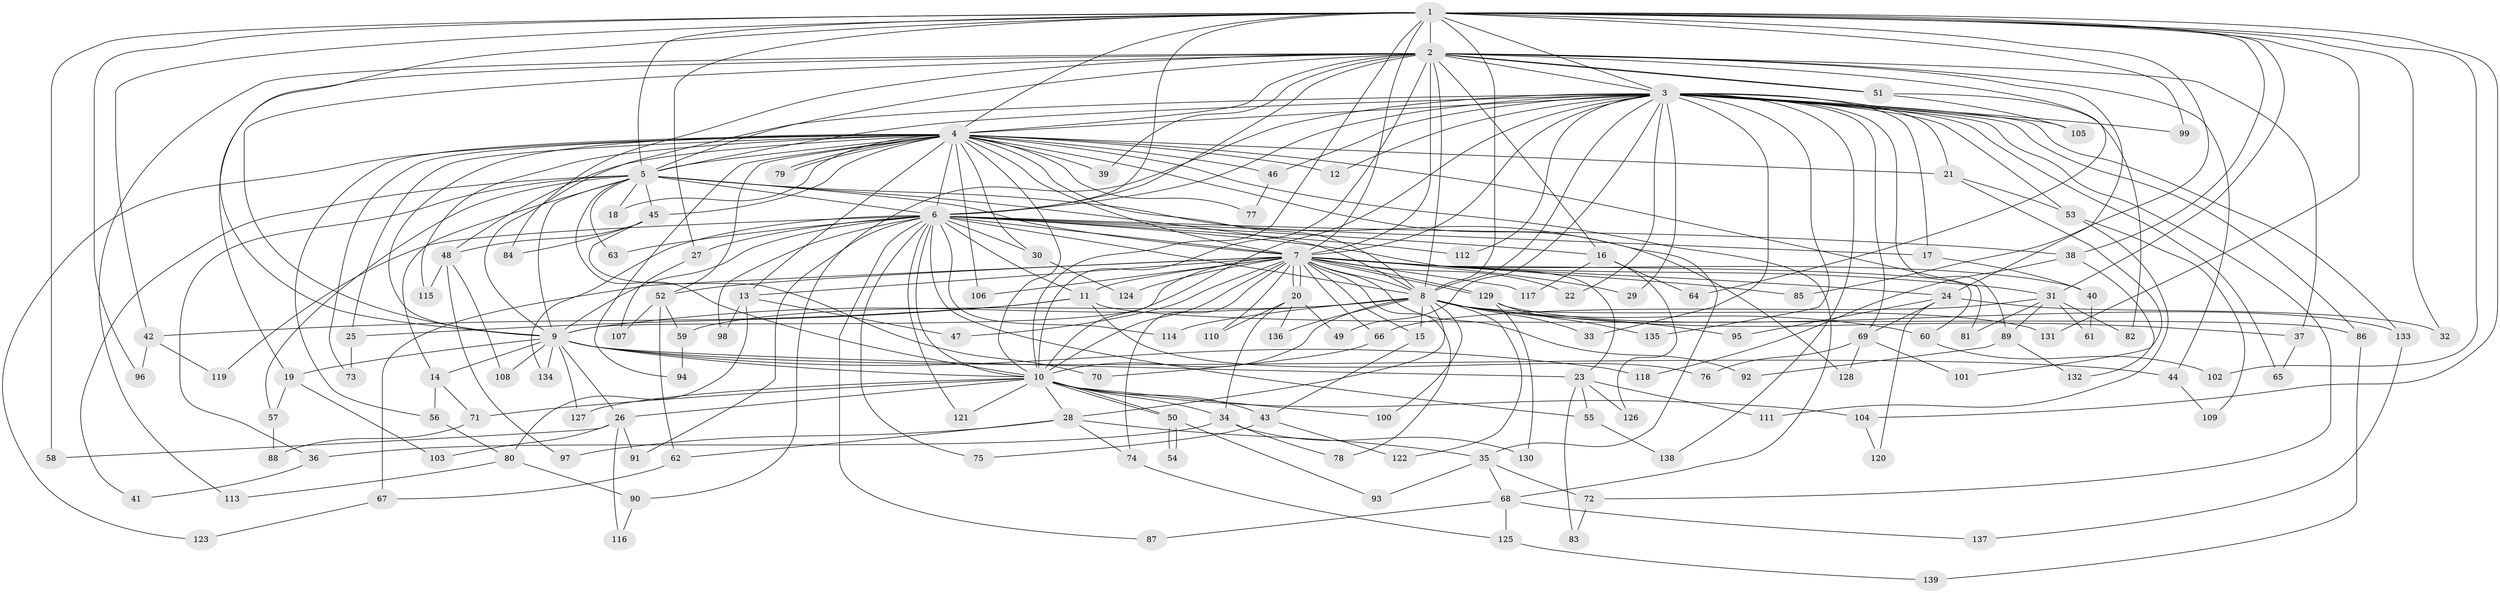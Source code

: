 // Generated by graph-tools (version 1.1) at 2025/01/03/09/25 03:01:14]
// undirected, 139 vertices, 303 edges
graph export_dot {
graph [start="1"]
  node [color=gray90,style=filled];
  1;
  2;
  3;
  4;
  5;
  6;
  7;
  8;
  9;
  10;
  11;
  12;
  13;
  14;
  15;
  16;
  17;
  18;
  19;
  20;
  21;
  22;
  23;
  24;
  25;
  26;
  27;
  28;
  29;
  30;
  31;
  32;
  33;
  34;
  35;
  36;
  37;
  38;
  39;
  40;
  41;
  42;
  43;
  44;
  45;
  46;
  47;
  48;
  49;
  50;
  51;
  52;
  53;
  54;
  55;
  56;
  57;
  58;
  59;
  60;
  61;
  62;
  63;
  64;
  65;
  66;
  67;
  68;
  69;
  70;
  71;
  72;
  73;
  74;
  75;
  76;
  77;
  78;
  79;
  80;
  81;
  82;
  83;
  84;
  85;
  86;
  87;
  88;
  89;
  90;
  91;
  92;
  93;
  94;
  95;
  96;
  97;
  98;
  99;
  100;
  101;
  102;
  103;
  104;
  105;
  106;
  107;
  108;
  109;
  110;
  111;
  112;
  113;
  114;
  115;
  116;
  117;
  118;
  119;
  120;
  121;
  122;
  123;
  124;
  125;
  126;
  127;
  128;
  129;
  130;
  131;
  132;
  133;
  134;
  135;
  136;
  137;
  138;
  139;
  1 -- 2;
  1 -- 3;
  1 -- 4;
  1 -- 5;
  1 -- 6;
  1 -- 7;
  1 -- 8;
  1 -- 9;
  1 -- 10;
  1 -- 27;
  1 -- 31;
  1 -- 32;
  1 -- 38;
  1 -- 42;
  1 -- 58;
  1 -- 85;
  1 -- 96;
  1 -- 99;
  1 -- 102;
  1 -- 104;
  1 -- 131;
  2 -- 3;
  2 -- 4;
  2 -- 5;
  2 -- 6;
  2 -- 7;
  2 -- 8;
  2 -- 9;
  2 -- 10;
  2 -- 16;
  2 -- 19;
  2 -- 24;
  2 -- 37;
  2 -- 39;
  2 -- 44;
  2 -- 51;
  2 -- 51;
  2 -- 64;
  2 -- 84;
  2 -- 113;
  3 -- 4;
  3 -- 5;
  3 -- 6;
  3 -- 7;
  3 -- 8;
  3 -- 9;
  3 -- 10;
  3 -- 12;
  3 -- 17;
  3 -- 21;
  3 -- 22;
  3 -- 29;
  3 -- 33;
  3 -- 46;
  3 -- 49;
  3 -- 53;
  3 -- 65;
  3 -- 69;
  3 -- 72;
  3 -- 86;
  3 -- 89;
  3 -- 90;
  3 -- 99;
  3 -- 105;
  3 -- 112;
  3 -- 133;
  3 -- 135;
  3 -- 138;
  4 -- 5;
  4 -- 6;
  4 -- 7;
  4 -- 8;
  4 -- 9;
  4 -- 10;
  4 -- 12;
  4 -- 13;
  4 -- 18;
  4 -- 21;
  4 -- 25;
  4 -- 30;
  4 -- 35;
  4 -- 39;
  4 -- 45;
  4 -- 46;
  4 -- 48;
  4 -- 52;
  4 -- 56;
  4 -- 68;
  4 -- 73;
  4 -- 77;
  4 -- 79;
  4 -- 79;
  4 -- 81;
  4 -- 94;
  4 -- 106;
  4 -- 115;
  4 -- 123;
  5 -- 6;
  5 -- 7;
  5 -- 8;
  5 -- 9;
  5 -- 10;
  5 -- 14;
  5 -- 18;
  5 -- 36;
  5 -- 41;
  5 -- 45;
  5 -- 57;
  5 -- 63;
  5 -- 128;
  6 -- 7;
  6 -- 8;
  6 -- 9;
  6 -- 10;
  6 -- 11;
  6 -- 16;
  6 -- 17;
  6 -- 23;
  6 -- 27;
  6 -- 30;
  6 -- 38;
  6 -- 55;
  6 -- 63;
  6 -- 75;
  6 -- 87;
  6 -- 91;
  6 -- 98;
  6 -- 112;
  6 -- 114;
  6 -- 119;
  6 -- 121;
  6 -- 134;
  7 -- 8;
  7 -- 9;
  7 -- 10;
  7 -- 11;
  7 -- 13;
  7 -- 15;
  7 -- 20;
  7 -- 20;
  7 -- 22;
  7 -- 24;
  7 -- 29;
  7 -- 31;
  7 -- 40;
  7 -- 47;
  7 -- 52;
  7 -- 60;
  7 -- 66;
  7 -- 67;
  7 -- 74;
  7 -- 78;
  7 -- 85;
  7 -- 92;
  7 -- 106;
  7 -- 110;
  7 -- 117;
  7 -- 124;
  7 -- 129;
  7 -- 129;
  8 -- 9;
  8 -- 10;
  8 -- 15;
  8 -- 28;
  8 -- 33;
  8 -- 37;
  8 -- 59;
  8 -- 60;
  8 -- 95;
  8 -- 100;
  8 -- 114;
  8 -- 122;
  8 -- 131;
  8 -- 136;
  9 -- 10;
  9 -- 14;
  9 -- 19;
  9 -- 23;
  9 -- 26;
  9 -- 44;
  9 -- 108;
  9 -- 118;
  9 -- 127;
  9 -- 134;
  10 -- 26;
  10 -- 28;
  10 -- 34;
  10 -- 43;
  10 -- 50;
  10 -- 50;
  10 -- 71;
  10 -- 100;
  10 -- 104;
  10 -- 121;
  10 -- 127;
  11 -- 25;
  11 -- 42;
  11 -- 76;
  11 -- 86;
  13 -- 47;
  13 -- 80;
  13 -- 98;
  14 -- 56;
  14 -- 71;
  15 -- 43;
  16 -- 64;
  16 -- 117;
  16 -- 126;
  17 -- 40;
  19 -- 57;
  19 -- 103;
  20 -- 34;
  20 -- 49;
  20 -- 110;
  20 -- 136;
  21 -- 53;
  21 -- 101;
  23 -- 55;
  23 -- 83;
  23 -- 111;
  23 -- 126;
  24 -- 32;
  24 -- 69;
  24 -- 95;
  24 -- 120;
  25 -- 73;
  26 -- 58;
  26 -- 91;
  26 -- 103;
  26 -- 116;
  27 -- 107;
  28 -- 35;
  28 -- 62;
  28 -- 74;
  28 -- 97;
  30 -- 124;
  31 -- 61;
  31 -- 66;
  31 -- 81;
  31 -- 82;
  31 -- 89;
  34 -- 36;
  34 -- 78;
  34 -- 130;
  35 -- 68;
  35 -- 72;
  35 -- 93;
  36 -- 41;
  37 -- 65;
  38 -- 118;
  38 -- 132;
  40 -- 61;
  42 -- 96;
  42 -- 119;
  43 -- 75;
  43 -- 122;
  44 -- 109;
  45 -- 48;
  45 -- 70;
  45 -- 84;
  46 -- 77;
  48 -- 97;
  48 -- 108;
  48 -- 115;
  50 -- 54;
  50 -- 54;
  50 -- 93;
  51 -- 82;
  51 -- 105;
  52 -- 59;
  52 -- 62;
  52 -- 107;
  53 -- 109;
  53 -- 111;
  55 -- 138;
  56 -- 80;
  57 -- 88;
  59 -- 94;
  60 -- 102;
  62 -- 67;
  66 -- 70;
  67 -- 123;
  68 -- 87;
  68 -- 125;
  68 -- 137;
  69 -- 76;
  69 -- 101;
  69 -- 128;
  71 -- 88;
  72 -- 83;
  74 -- 125;
  80 -- 90;
  80 -- 113;
  86 -- 139;
  89 -- 92;
  89 -- 132;
  90 -- 116;
  104 -- 120;
  125 -- 139;
  129 -- 130;
  129 -- 133;
  129 -- 135;
  133 -- 137;
}
